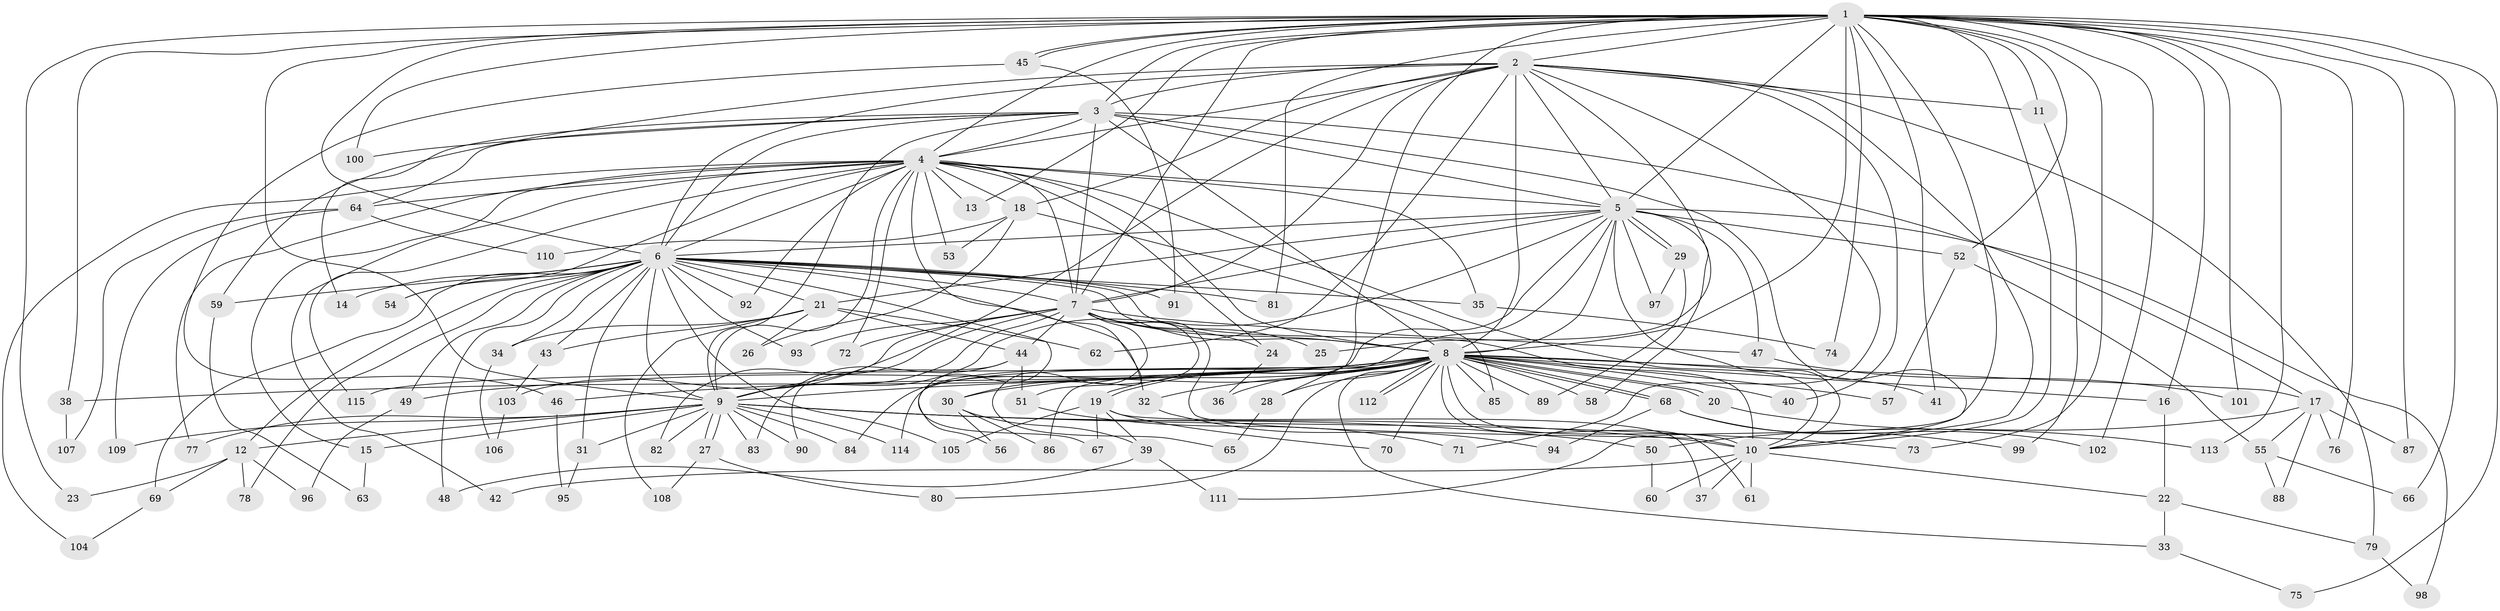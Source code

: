 // Generated by graph-tools (version 1.1) at 2025/01/03/09/25 03:01:19]
// undirected, 115 vertices, 255 edges
graph export_dot {
graph [start="1"]
  node [color=gray90,style=filled];
  1;
  2;
  3;
  4;
  5;
  6;
  7;
  8;
  9;
  10;
  11;
  12;
  13;
  14;
  15;
  16;
  17;
  18;
  19;
  20;
  21;
  22;
  23;
  24;
  25;
  26;
  27;
  28;
  29;
  30;
  31;
  32;
  33;
  34;
  35;
  36;
  37;
  38;
  39;
  40;
  41;
  42;
  43;
  44;
  45;
  46;
  47;
  48;
  49;
  50;
  51;
  52;
  53;
  54;
  55;
  56;
  57;
  58;
  59;
  60;
  61;
  62;
  63;
  64;
  65;
  66;
  67;
  68;
  69;
  70;
  71;
  72;
  73;
  74;
  75;
  76;
  77;
  78;
  79;
  80;
  81;
  82;
  83;
  84;
  85;
  86;
  87;
  88;
  89;
  90;
  91;
  92;
  93;
  94;
  95;
  96;
  97;
  98;
  99;
  100;
  101;
  102;
  103;
  104;
  105;
  106;
  107;
  108;
  109;
  110;
  111;
  112;
  113;
  114;
  115;
  1 -- 2;
  1 -- 3;
  1 -- 4;
  1 -- 5;
  1 -- 6;
  1 -- 7;
  1 -- 8;
  1 -- 9;
  1 -- 10;
  1 -- 11;
  1 -- 13;
  1 -- 16;
  1 -- 23;
  1 -- 28;
  1 -- 38;
  1 -- 41;
  1 -- 45;
  1 -- 45;
  1 -- 52;
  1 -- 66;
  1 -- 73;
  1 -- 74;
  1 -- 75;
  1 -- 76;
  1 -- 81;
  1 -- 87;
  1 -- 100;
  1 -- 101;
  1 -- 102;
  1 -- 111;
  1 -- 113;
  2 -- 3;
  2 -- 4;
  2 -- 5;
  2 -- 6;
  2 -- 7;
  2 -- 8;
  2 -- 9;
  2 -- 10;
  2 -- 11;
  2 -- 18;
  2 -- 25;
  2 -- 40;
  2 -- 59;
  2 -- 62;
  2 -- 71;
  2 -- 79;
  3 -- 4;
  3 -- 5;
  3 -- 6;
  3 -- 7;
  3 -- 8;
  3 -- 9;
  3 -- 10;
  3 -- 14;
  3 -- 17;
  3 -- 64;
  3 -- 100;
  4 -- 5;
  4 -- 6;
  4 -- 7;
  4 -- 8;
  4 -- 9;
  4 -- 10;
  4 -- 13;
  4 -- 15;
  4 -- 18;
  4 -- 24;
  4 -- 30;
  4 -- 35;
  4 -- 42;
  4 -- 53;
  4 -- 54;
  4 -- 64;
  4 -- 72;
  4 -- 77;
  4 -- 92;
  4 -- 104;
  4 -- 115;
  5 -- 6;
  5 -- 7;
  5 -- 8;
  5 -- 9;
  5 -- 10;
  5 -- 21;
  5 -- 29;
  5 -- 29;
  5 -- 47;
  5 -- 52;
  5 -- 56;
  5 -- 58;
  5 -- 84;
  5 -- 97;
  5 -- 98;
  6 -- 7;
  6 -- 8;
  6 -- 9;
  6 -- 10;
  6 -- 12;
  6 -- 14;
  6 -- 21;
  6 -- 31;
  6 -- 32;
  6 -- 34;
  6 -- 35;
  6 -- 43;
  6 -- 48;
  6 -- 49;
  6 -- 54;
  6 -- 59;
  6 -- 67;
  6 -- 69;
  6 -- 78;
  6 -- 81;
  6 -- 91;
  6 -- 92;
  6 -- 93;
  6 -- 105;
  7 -- 8;
  7 -- 9;
  7 -- 10;
  7 -- 24;
  7 -- 25;
  7 -- 44;
  7 -- 47;
  7 -- 51;
  7 -- 65;
  7 -- 72;
  7 -- 82;
  7 -- 93;
  7 -- 103;
  8 -- 9;
  8 -- 10;
  8 -- 16;
  8 -- 17;
  8 -- 19;
  8 -- 19;
  8 -- 20;
  8 -- 20;
  8 -- 28;
  8 -- 30;
  8 -- 32;
  8 -- 33;
  8 -- 36;
  8 -- 38;
  8 -- 40;
  8 -- 41;
  8 -- 46;
  8 -- 49;
  8 -- 57;
  8 -- 58;
  8 -- 61;
  8 -- 68;
  8 -- 68;
  8 -- 70;
  8 -- 80;
  8 -- 85;
  8 -- 86;
  8 -- 89;
  8 -- 112;
  8 -- 112;
  8 -- 114;
  8 -- 115;
  9 -- 10;
  9 -- 12;
  9 -- 15;
  9 -- 27;
  9 -- 27;
  9 -- 31;
  9 -- 50;
  9 -- 73;
  9 -- 77;
  9 -- 82;
  9 -- 83;
  9 -- 84;
  9 -- 90;
  9 -- 109;
  9 -- 114;
  10 -- 22;
  10 -- 37;
  10 -- 42;
  10 -- 60;
  10 -- 61;
  11 -- 99;
  12 -- 23;
  12 -- 69;
  12 -- 78;
  12 -- 96;
  15 -- 63;
  16 -- 22;
  17 -- 50;
  17 -- 55;
  17 -- 76;
  17 -- 87;
  17 -- 88;
  18 -- 26;
  18 -- 53;
  18 -- 85;
  18 -- 110;
  19 -- 37;
  19 -- 39;
  19 -- 67;
  19 -- 70;
  19 -- 105;
  20 -- 113;
  21 -- 26;
  21 -- 34;
  21 -- 43;
  21 -- 44;
  21 -- 62;
  21 -- 108;
  22 -- 33;
  22 -- 79;
  24 -- 36;
  27 -- 80;
  27 -- 108;
  28 -- 65;
  29 -- 89;
  29 -- 97;
  30 -- 39;
  30 -- 56;
  30 -- 86;
  31 -- 95;
  32 -- 94;
  33 -- 75;
  34 -- 106;
  35 -- 74;
  38 -- 107;
  39 -- 48;
  39 -- 111;
  43 -- 103;
  44 -- 51;
  44 -- 83;
  44 -- 90;
  45 -- 46;
  45 -- 91;
  46 -- 95;
  47 -- 101;
  49 -- 96;
  50 -- 60;
  51 -- 71;
  52 -- 55;
  52 -- 57;
  55 -- 66;
  55 -- 88;
  59 -- 63;
  64 -- 107;
  64 -- 109;
  64 -- 110;
  68 -- 94;
  68 -- 99;
  68 -- 102;
  69 -- 104;
  79 -- 98;
  103 -- 106;
}
